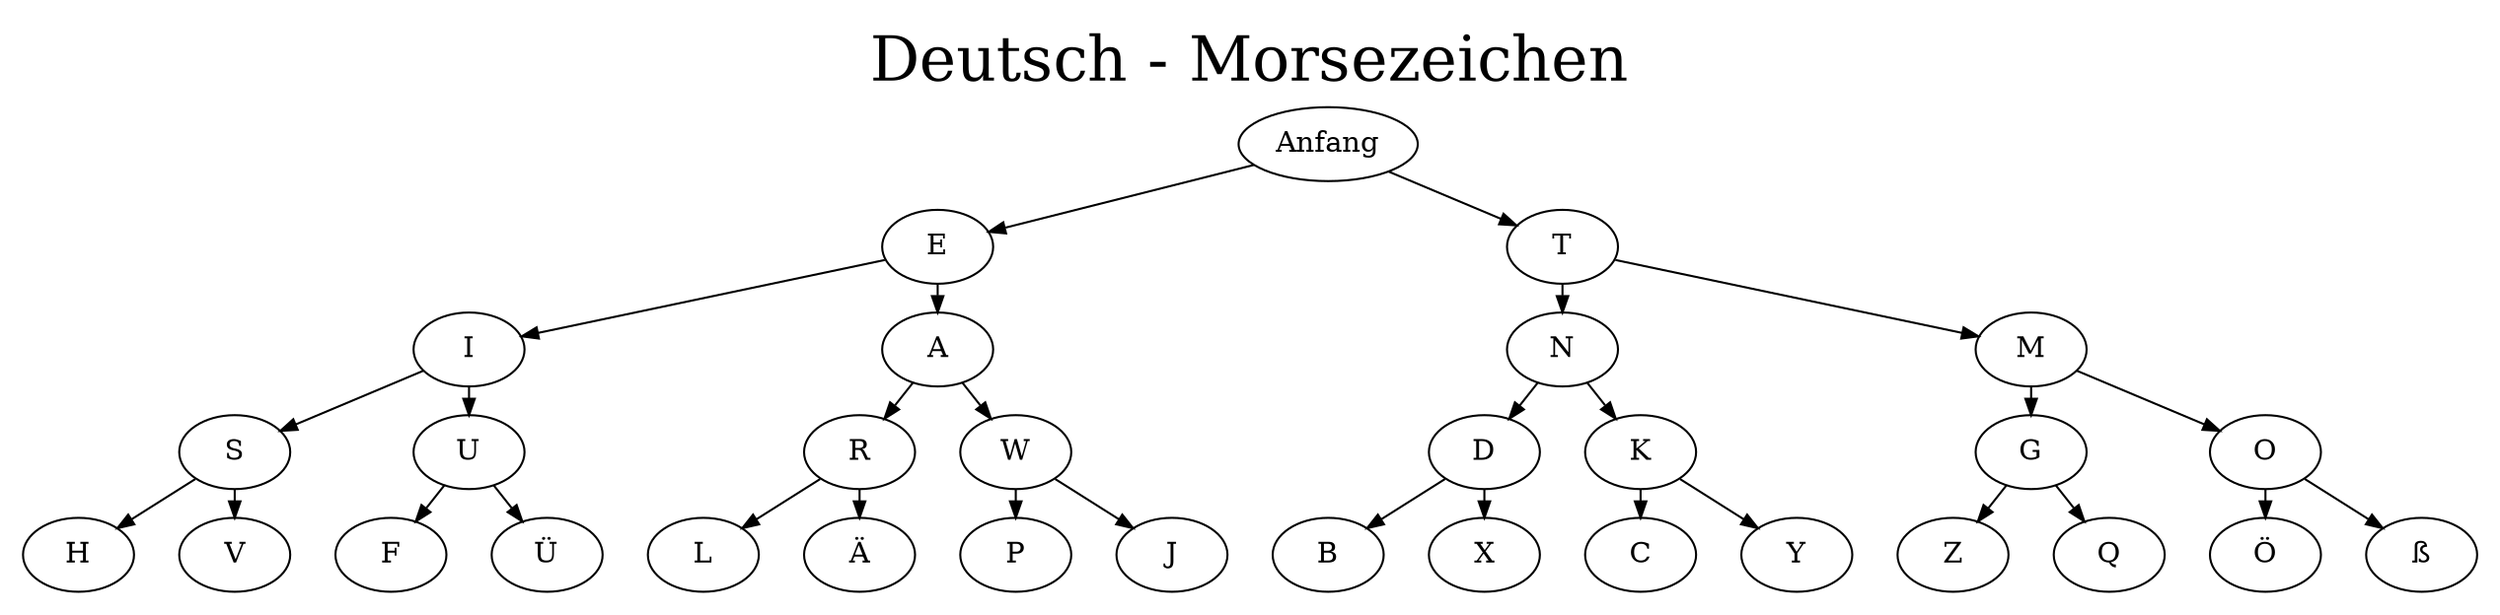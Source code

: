 digraph G {
    nodesep=0.3;
    ranksep=0.2;
    margin=0.1;
#    node [shape=circle];
    edge [arrowsize=0.8];

    graph [label="Deutsch - Morsezeichen", labelloc=top, fontsize=30];


    Anfang -> E;
    E -> I;
    E -> A;
    I -> S;
    I -> U;
    A -> R;
    A -> W;
    S -> H;
    S -> V;
    U -> F;
    U -> Ü;
    R -> L;
    R -> Ä;
    W -> P;
    W -> J;

    Anfang -> T;
    T -> N;
    T -> M;
    N -> D;
    N -> K;
    M -> G;
    M -> O;
    D -> B;
    D -> X;
    K -> C;
    K -> Y;
    G -> Z;
    G -> Q;
    O -> Ö;
    O -> ß;
}

